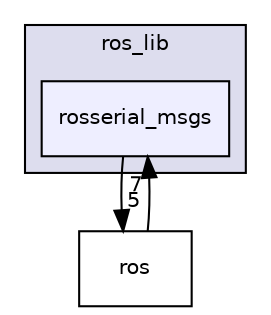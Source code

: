 digraph "rosserial_msgs" {
  compound=true
  node [ fontsize="10", fontname="Helvetica"];
  edge [ labelfontsize="10", labelfontname="Helvetica"];
  subgraph clusterdir_90717b3c677f611b706863d5c86b90c7 {
    graph [ bgcolor="#ddddee", pencolor="black", label="ros_lib" fontname="Helvetica", fontsize="10", URL="dir_90717b3c677f611b706863d5c86b90c7.html"]
  dir_49623bce54ce8e5bc12c8064df777957 [shape=box, label="rosserial_msgs", style="filled", fillcolor="#eeeeff", pencolor="black", URL="dir_49623bce54ce8e5bc12c8064df777957.html"];
  }
  dir_74fd674bff593b67d15dde07bcd4f8f8 [shape=box label="ros" URL="dir_74fd674bff593b67d15dde07bcd4f8f8.html"];
  dir_49623bce54ce8e5bc12c8064df777957->dir_74fd674bff593b67d15dde07bcd4f8f8 [headlabel="5", labeldistance=1.5 headhref="dir_000037_000025.html"];
  dir_74fd674bff593b67d15dde07bcd4f8f8->dir_49623bce54ce8e5bc12c8064df777957 [headlabel="7", labeldistance=1.5 headhref="dir_000025_000037.html"];
}
